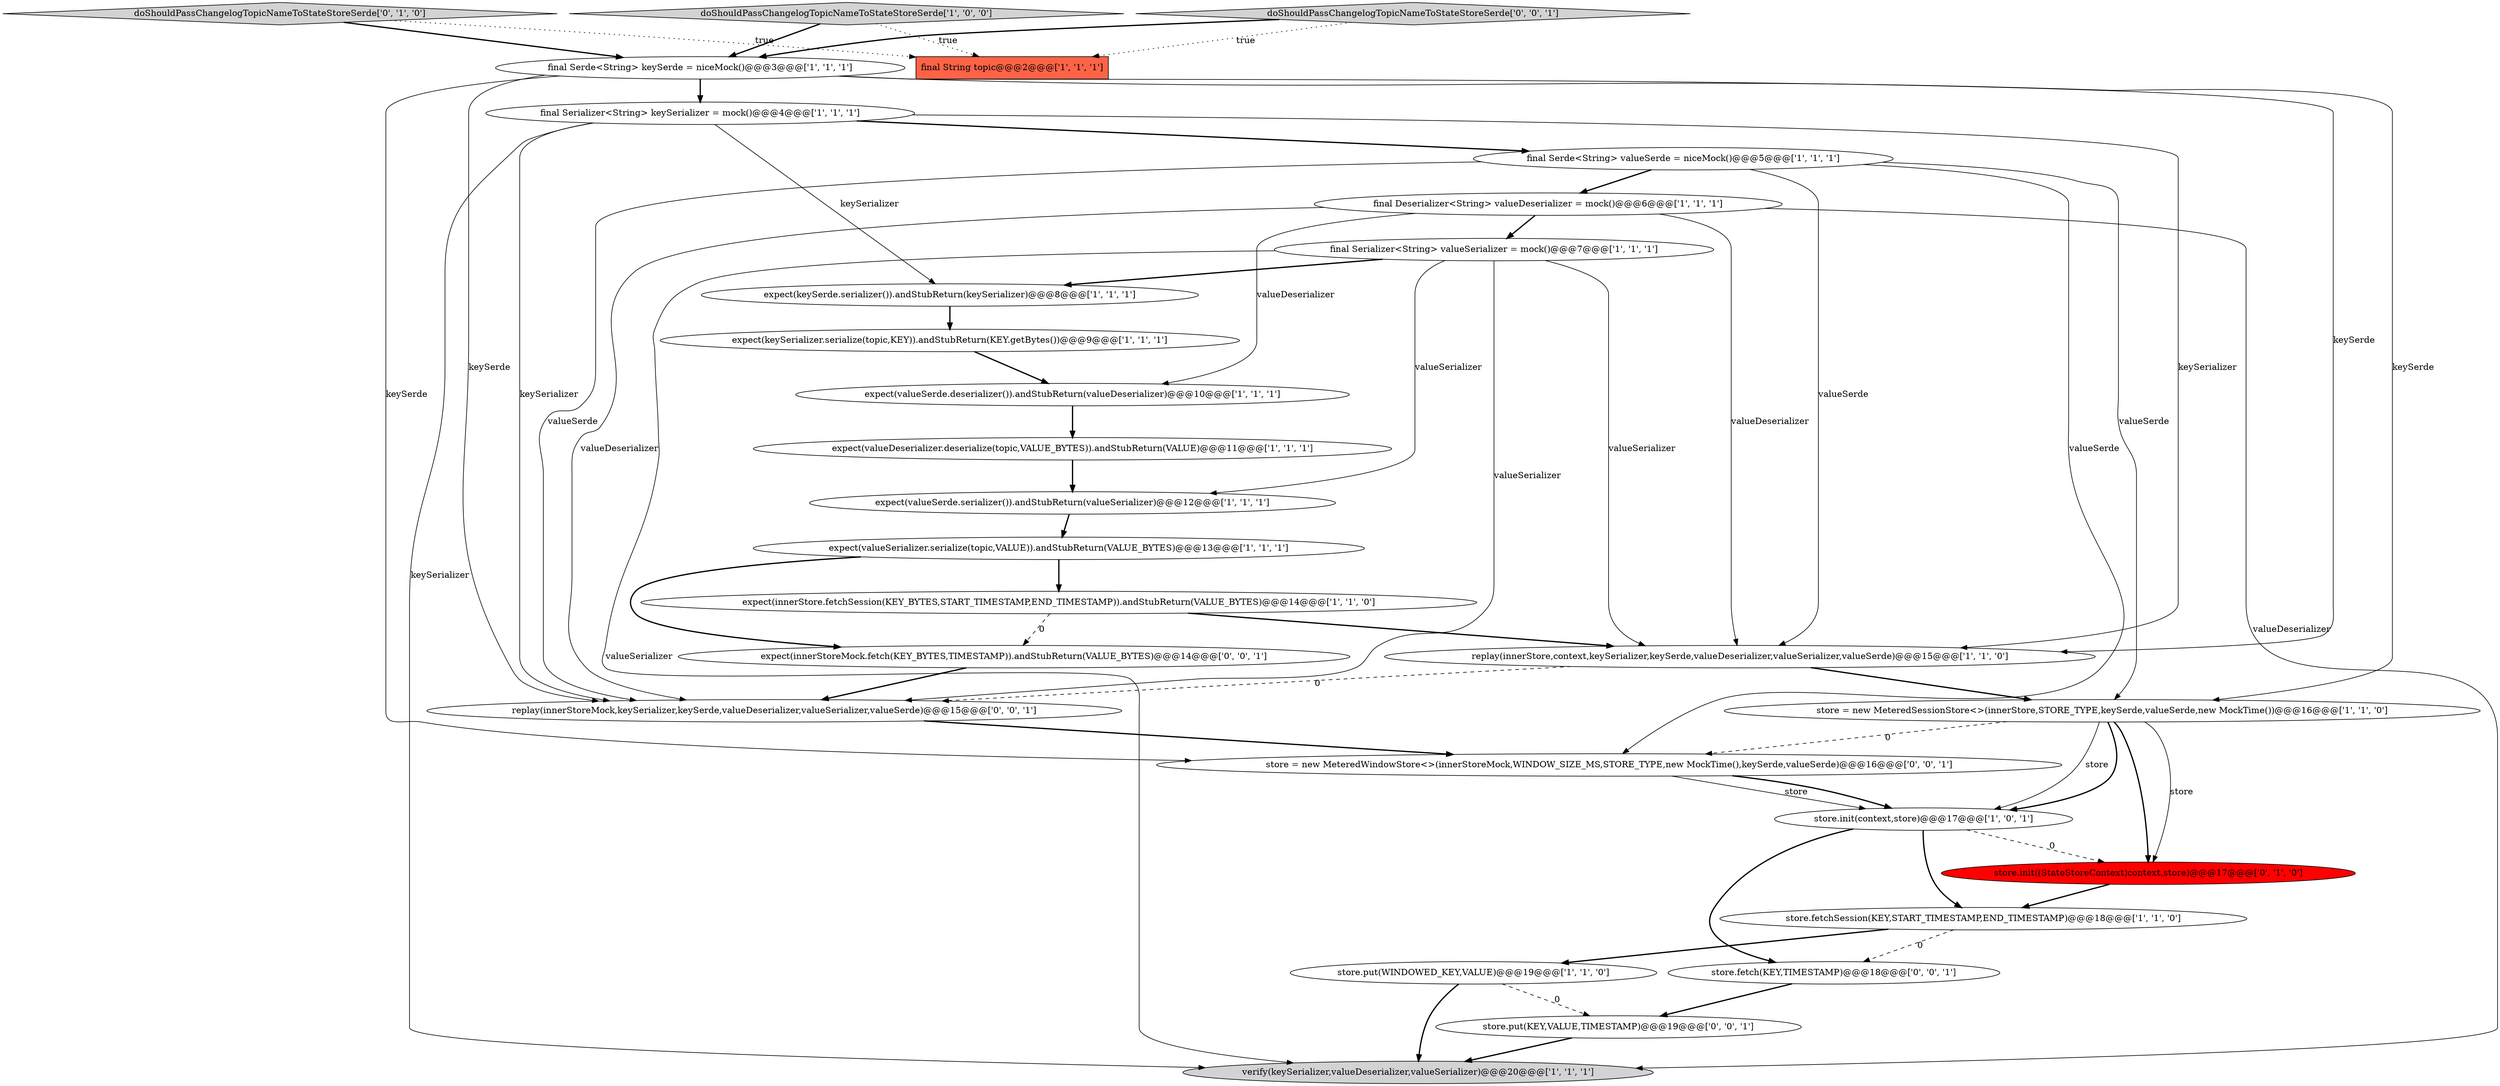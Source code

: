 digraph {
24 [style = filled, label = "store.put(KEY,VALUE,TIMESTAMP)@@@19@@@['0', '0', '1']", fillcolor = white, shape = ellipse image = "AAA0AAABBB3BBB"];
11 [style = filled, label = "expect(innerStore.fetchSession(KEY_BYTES,START_TIMESTAMP,END_TIMESTAMP)).andStubReturn(VALUE_BYTES)@@@14@@@['1', '1', '0']", fillcolor = white, shape = ellipse image = "AAA0AAABBB1BBB"];
12 [style = filled, label = "replay(innerStore,context,keySerializer,keySerde,valueDeserializer,valueSerializer,valueSerde)@@@15@@@['1', '1', '0']", fillcolor = white, shape = ellipse image = "AAA0AAABBB1BBB"];
1 [style = filled, label = "expect(keySerializer.serialize(topic,KEY)).andStubReturn(KEY.getBytes())@@@9@@@['1', '1', '1']", fillcolor = white, shape = ellipse image = "AAA0AAABBB1BBB"];
20 [style = filled, label = "doShouldPassChangelogTopicNameToStateStoreSerde['0', '1', '0']", fillcolor = lightgray, shape = diamond image = "AAA0AAABBB2BBB"];
26 [style = filled, label = "replay(innerStoreMock,keySerializer,keySerde,valueDeserializer,valueSerializer,valueSerde)@@@15@@@['0', '0', '1']", fillcolor = white, shape = ellipse image = "AAA0AAABBB3BBB"];
27 [style = filled, label = "store = new MeteredWindowStore<>(innerStoreMock,WINDOW_SIZE_MS,STORE_TYPE,new MockTime(),keySerde,valueSerde)@@@16@@@['0', '0', '1']", fillcolor = white, shape = ellipse image = "AAA0AAABBB3BBB"];
2 [style = filled, label = "final Deserializer<String> valueDeserializer = mock()@@@6@@@['1', '1', '1']", fillcolor = white, shape = ellipse image = "AAA0AAABBB1BBB"];
13 [style = filled, label = "verify(keySerializer,valueDeserializer,valueSerializer)@@@20@@@['1', '1', '1']", fillcolor = lightgray, shape = ellipse image = "AAA0AAABBB1BBB"];
8 [style = filled, label = "expect(valueSerde.deserializer()).andStubReturn(valueDeserializer)@@@10@@@['1', '1', '1']", fillcolor = white, shape = ellipse image = "AAA0AAABBB1BBB"];
14 [style = filled, label = "expect(valueDeserializer.deserialize(topic,VALUE_BYTES)).andStubReturn(VALUE)@@@11@@@['1', '1', '1']", fillcolor = white, shape = ellipse image = "AAA0AAABBB1BBB"];
16 [style = filled, label = "final Serde<String> keySerde = niceMock()@@@3@@@['1', '1', '1']", fillcolor = white, shape = ellipse image = "AAA0AAABBB1BBB"];
21 [style = filled, label = "store.init((StateStoreContext)context,store)@@@17@@@['0', '1', '0']", fillcolor = red, shape = ellipse image = "AAA1AAABBB2BBB"];
23 [style = filled, label = "doShouldPassChangelogTopicNameToStateStoreSerde['0', '0', '1']", fillcolor = lightgray, shape = diamond image = "AAA0AAABBB3BBB"];
19 [style = filled, label = "store.fetchSession(KEY,START_TIMESTAMP,END_TIMESTAMP)@@@18@@@['1', '1', '0']", fillcolor = white, shape = ellipse image = "AAA0AAABBB1BBB"];
15 [style = filled, label = "final Serializer<String> keySerializer = mock()@@@4@@@['1', '1', '1']", fillcolor = white, shape = ellipse image = "AAA0AAABBB1BBB"];
6 [style = filled, label = "store.init(context,store)@@@17@@@['1', '0', '1']", fillcolor = white, shape = ellipse image = "AAA0AAABBB1BBB"];
3 [style = filled, label = "doShouldPassChangelogTopicNameToStateStoreSerde['1', '0', '0']", fillcolor = lightgray, shape = diamond image = "AAA0AAABBB1BBB"];
5 [style = filled, label = "store = new MeteredSessionStore<>(innerStore,STORE_TYPE,keySerde,valueSerde,new MockTime())@@@16@@@['1', '1', '0']", fillcolor = white, shape = ellipse image = "AAA0AAABBB1BBB"];
0 [style = filled, label = "final Serializer<String> valueSerializer = mock()@@@7@@@['1', '1', '1']", fillcolor = white, shape = ellipse image = "AAA0AAABBB1BBB"];
4 [style = filled, label = "expect(valueSerializer.serialize(topic,VALUE)).andStubReturn(VALUE_BYTES)@@@13@@@['1', '1', '1']", fillcolor = white, shape = ellipse image = "AAA0AAABBB1BBB"];
22 [style = filled, label = "expect(innerStoreMock.fetch(KEY_BYTES,TIMESTAMP)).andStubReturn(VALUE_BYTES)@@@14@@@['0', '0', '1']", fillcolor = white, shape = ellipse image = "AAA0AAABBB3BBB"];
10 [style = filled, label = "expect(keySerde.serializer()).andStubReturn(keySerializer)@@@8@@@['1', '1', '1']", fillcolor = white, shape = ellipse image = "AAA0AAABBB1BBB"];
17 [style = filled, label = "store.put(WINDOWED_KEY,VALUE)@@@19@@@['1', '1', '0']", fillcolor = white, shape = ellipse image = "AAA0AAABBB1BBB"];
7 [style = filled, label = "final Serde<String> valueSerde = niceMock()@@@5@@@['1', '1', '1']", fillcolor = white, shape = ellipse image = "AAA0AAABBB1BBB"];
18 [style = filled, label = "final String topic@@@2@@@['1', '1', '1']", fillcolor = tomato, shape = box image = "AAA0AAABBB1BBB"];
25 [style = filled, label = "store.fetch(KEY,TIMESTAMP)@@@18@@@['0', '0', '1']", fillcolor = white, shape = ellipse image = "AAA0AAABBB3BBB"];
9 [style = filled, label = "expect(valueSerde.serializer()).andStubReturn(valueSerializer)@@@12@@@['1', '1', '1']", fillcolor = white, shape = ellipse image = "AAA0AAABBB1BBB"];
22->26 [style = bold, label=""];
16->15 [style = bold, label=""];
6->21 [style = dashed, label="0"];
5->21 [style = solid, label="store"];
23->16 [style = bold, label=""];
15->10 [style = solid, label="keySerializer"];
1->8 [style = bold, label=""];
12->5 [style = bold, label=""];
15->7 [style = bold, label=""];
21->19 [style = bold, label=""];
16->12 [style = solid, label="keySerde"];
2->12 [style = solid, label="valueDeserializer"];
7->27 [style = solid, label="valueSerde"];
17->24 [style = dashed, label="0"];
2->8 [style = solid, label="valueDeserializer"];
0->13 [style = solid, label="valueSerializer"];
7->5 [style = solid, label="valueSerde"];
27->6 [style = solid, label="store"];
9->4 [style = bold, label=""];
15->12 [style = solid, label="keySerializer"];
16->27 [style = solid, label="keySerde"];
11->22 [style = dashed, label="0"];
2->26 [style = solid, label="valueDeserializer"];
16->5 [style = solid, label="keySerde"];
8->14 [style = bold, label=""];
11->12 [style = bold, label=""];
7->26 [style = solid, label="valueSerde"];
6->19 [style = bold, label=""];
19->17 [style = bold, label=""];
3->16 [style = bold, label=""];
15->13 [style = solid, label="keySerializer"];
0->9 [style = solid, label="valueSerializer"];
27->6 [style = bold, label=""];
7->12 [style = solid, label="valueSerde"];
5->6 [style = solid, label="store"];
0->12 [style = solid, label="valueSerializer"];
12->26 [style = dashed, label="0"];
5->21 [style = bold, label=""];
25->24 [style = bold, label=""];
26->27 [style = bold, label=""];
0->10 [style = bold, label=""];
2->0 [style = bold, label=""];
15->26 [style = solid, label="keySerializer"];
5->27 [style = dashed, label="0"];
20->16 [style = bold, label=""];
5->6 [style = bold, label=""];
2->13 [style = solid, label="valueDeserializer"];
23->18 [style = dotted, label="true"];
16->26 [style = solid, label="keySerde"];
7->2 [style = bold, label=""];
3->18 [style = dotted, label="true"];
0->26 [style = solid, label="valueSerializer"];
20->18 [style = dotted, label="true"];
14->9 [style = bold, label=""];
17->13 [style = bold, label=""];
19->25 [style = dashed, label="0"];
4->11 [style = bold, label=""];
10->1 [style = bold, label=""];
4->22 [style = bold, label=""];
6->25 [style = bold, label=""];
24->13 [style = bold, label=""];
}
